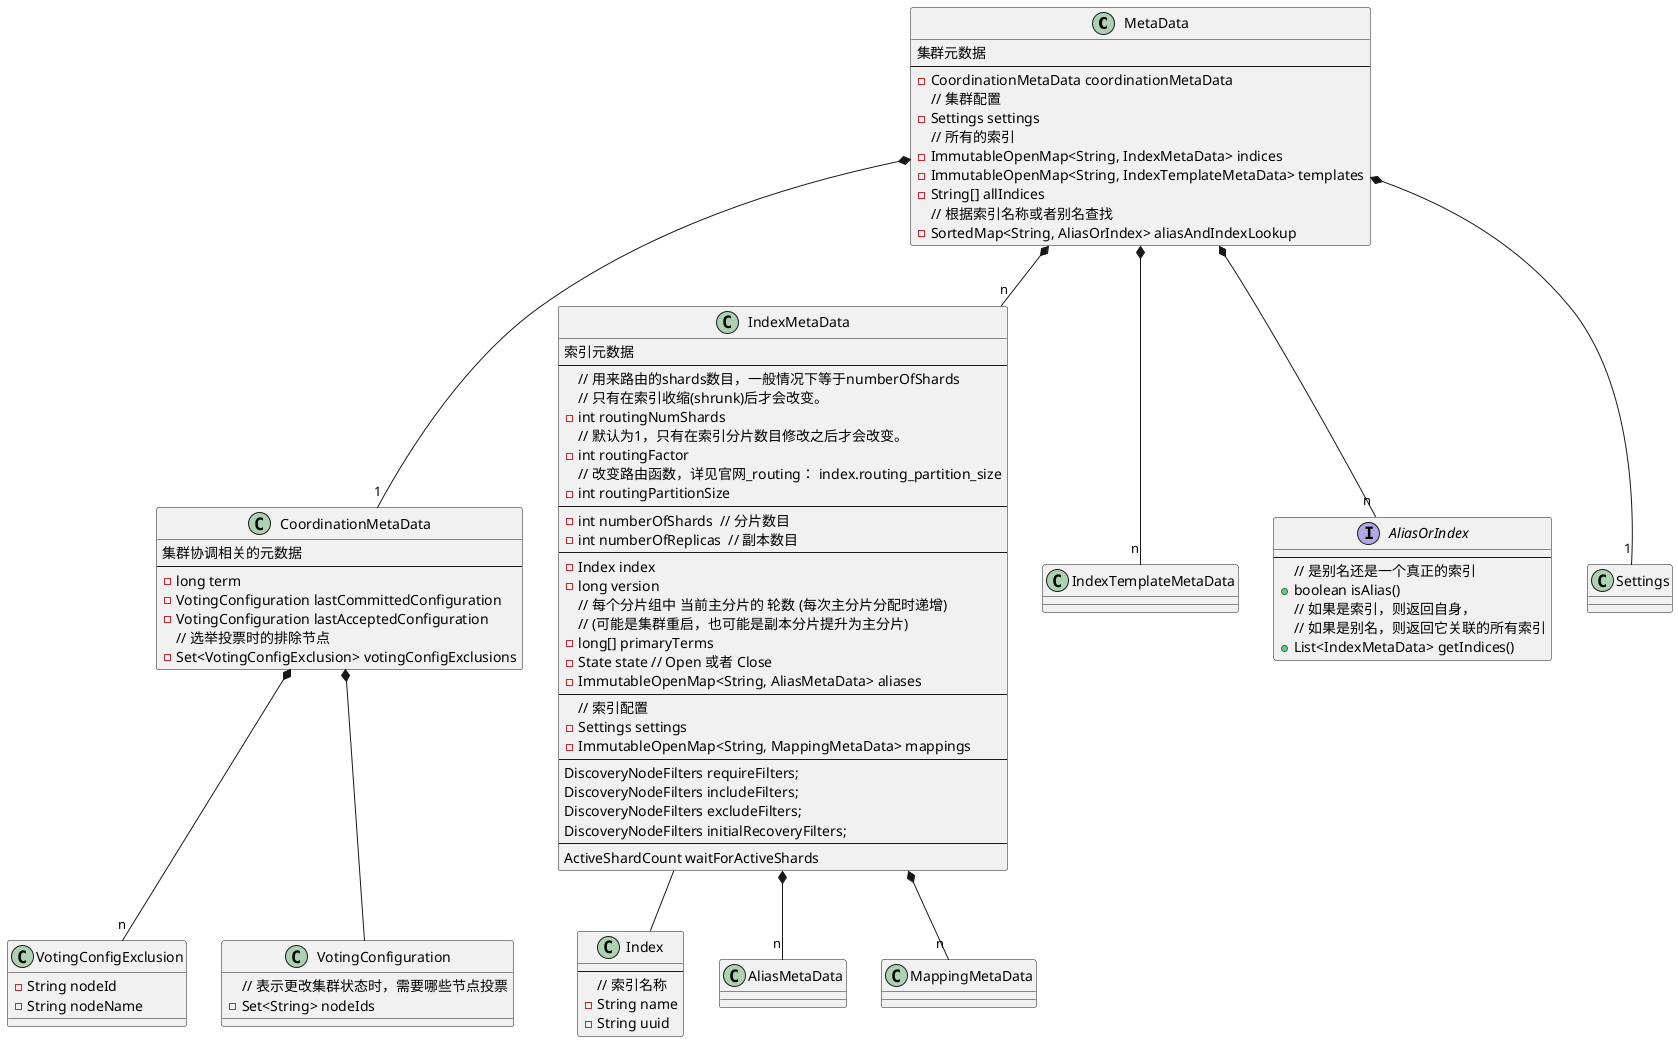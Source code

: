 @startuml

class MetaData{
    集群元数据
    --
    -CoordinationMetaData coordinationMetaData
    // 集群配置
    -Settings settings
    // 所有的索引
    -ImmutableOpenMap<String, IndexMetaData> indices
    -ImmutableOpenMap<String, IndexTemplateMetaData> templates
    -String[] allIndices
    // 根据索引名称或者别名查找
    -SortedMap<String, AliasOrIndex> aliasAndIndexLookup
}

class CoordinationMetaData{
    集群协调相关的元数据
    --
    -long term
    -VotingConfiguration lastCommittedConfiguration
    -VotingConfiguration lastAcceptedConfiguration
    // 选举投票时的排除节点
    -Set<VotingConfigExclusion> votingConfigExclusions
}

class IndexMetaData{
    索引元数据
    ---
    // 用来路由的shards数目，一般情况下等于numberOfShards
    // 只有在索引收缩(shrunk)后才会改变。
    -int routingNumShards
    // 默认为1，只有在索引分片数目修改之后才会改变。
    -int routingFactor
    // 改变路由函数，详见官网_routing： index.routing_partition_size
    -int routingPartitionSize
    ---
    -int numberOfShards  // 分片数目
    -int numberOfReplicas  // 副本数目
    ---
    -Index index
    -long version
    // 每个分片组中 当前主分片的 轮数 (每次主分片分配时递增)
    // (可能是集群重启，也可能是副本分片提升为主分片)
    -long[] primaryTerms
    -State state // Open 或者 Close
    -ImmutableOpenMap<String, AliasMetaData> aliases
    ---
    // 索引配置
    -Settings settings
    -ImmutableOpenMap<String, MappingMetaData> mappings
    ---
    DiscoveryNodeFilters requireFilters;
    DiscoveryNodeFilters includeFilters;
    DiscoveryNodeFilters excludeFilters;
    DiscoveryNodeFilters initialRecoveryFilters;
    ---
    ActiveShardCount waitForActiveShards
}

class Index{
    ---
    // 索引名称
    -String name
    -String uuid
}

class IndexTemplateMetaData{
}

interface AliasOrIndex{
    ---
    // 是别名还是一个真正的索引
    +boolean isAlias()
    // 如果是索引，则返回自身，
    // 如果是别名，则返回它关联的所有索引
    +List<IndexMetaData> getIndices()
}

class AliasMetaData{
}

class MappingMetaData{

}

class VotingConfigExclusion{
    -String nodeId
    -String nodeName
}

class VotingConfiguration {
    // 表示更改集群状态时，需要哪些节点投票
    -Set<String> nodeIds
}

MetaData  *-- "1" CoordinationMetaData
CoordinationMetaData *-- "n" VotingConfigExclusion
CoordinationMetaData *-- VotingConfiguration
MetaData  *-- "1" Settings
MetaData  *-- "n" IndexMetaData
IndexMetaData -- Index
MetaData  *-- "n" IndexTemplateMetaData
MetaData  *-- "n" AliasOrIndex
IndexMetaData  *-- "n" AliasMetaData
IndexMetaData  *-- "n" MappingMetaData
@enduml